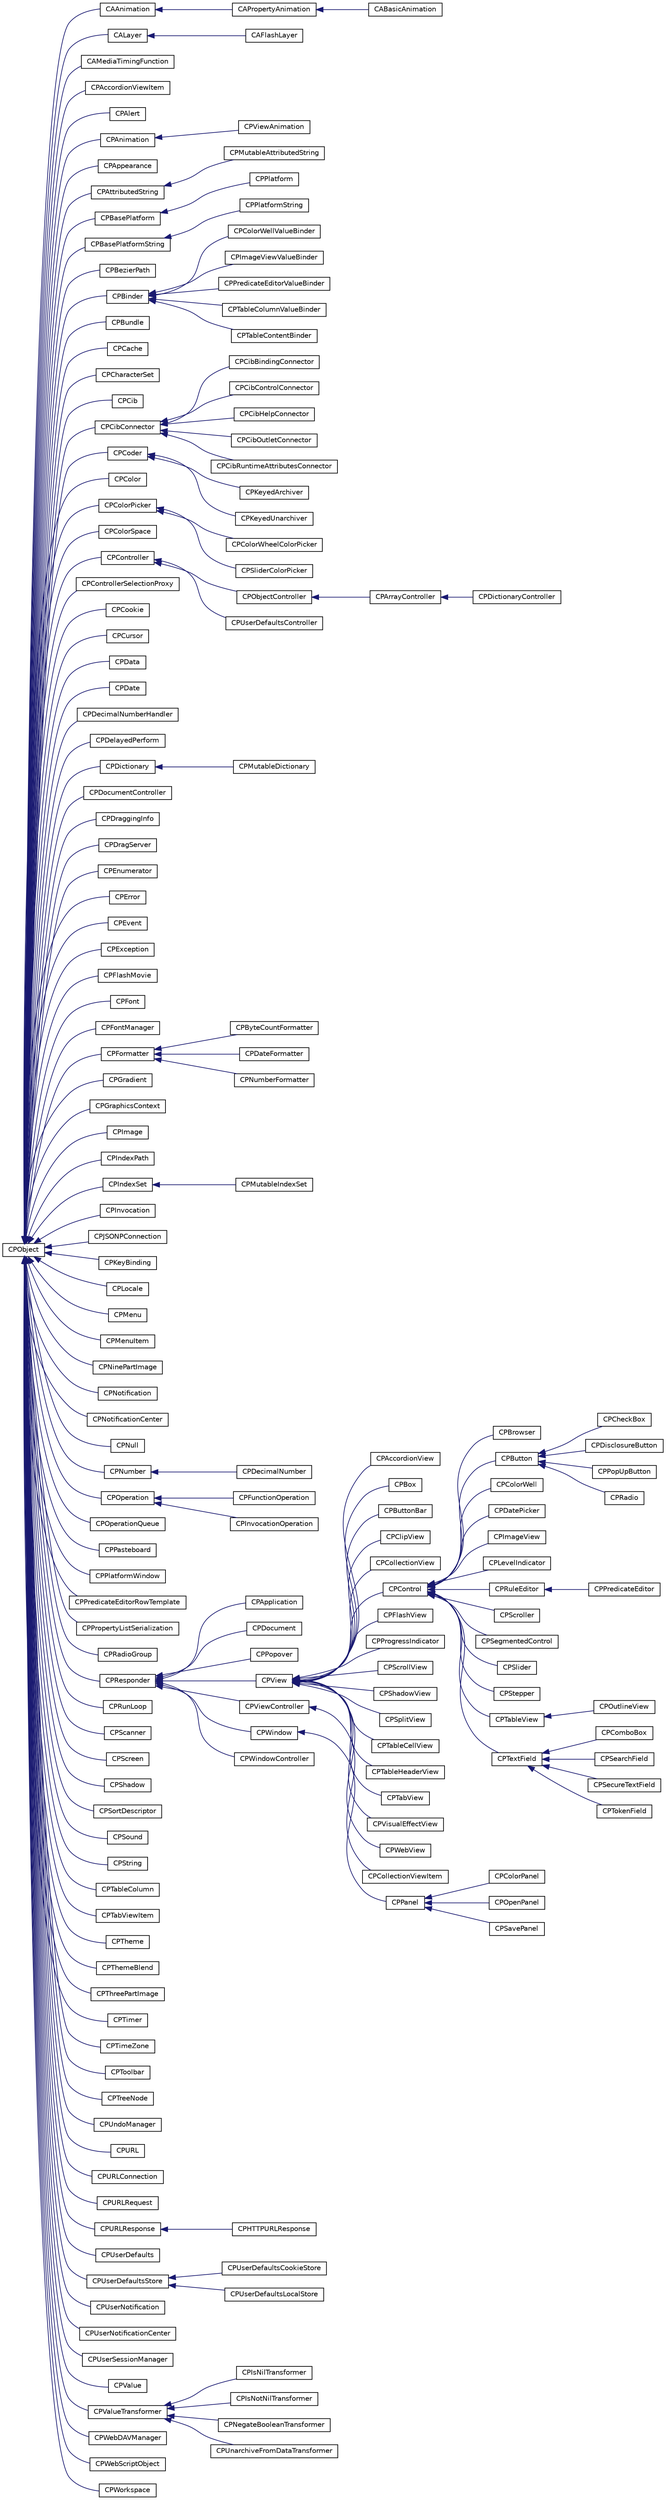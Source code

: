 digraph "Graphical Class Hierarchy"
{
  edge [fontname="Helvetica",fontsize="10",labelfontname="Helvetica",labelfontsize="10"];
  node [fontname="Helvetica",fontsize="10",shape=record];
  rankdir="LR";
  Node1 [label="CPObject",height=0.2,width=0.4,color="black", fillcolor="white", style="filled",URL="$class_c_p_object.html"];
  Node1 -> Node2 [dir="back",color="midnightblue",fontsize="10",style="solid",fontname="Helvetica"];
  Node2 [label="CAAnimation",height=0.2,width=0.4,color="black", fillcolor="white", style="filled",URL="$interface_c_a_animation.html"];
  Node2 -> Node3 [dir="back",color="midnightblue",fontsize="10",style="solid",fontname="Helvetica"];
  Node3 [label="CAPropertyAnimation",height=0.2,width=0.4,color="black", fillcolor="white", style="filled",URL="$class_c_a_property_animation.html"];
  Node3 -> Node4 [dir="back",color="midnightblue",fontsize="10",style="solid",fontname="Helvetica"];
  Node4 [label="CABasicAnimation",height=0.2,width=0.4,color="black", fillcolor="white", style="filled",URL="$class_c_a_basic_animation.html"];
  Node1 -> Node5 [dir="back",color="midnightblue",fontsize="10",style="solid",fontname="Helvetica"];
  Node5 [label="CALayer",height=0.2,width=0.4,color="black", fillcolor="white", style="filled",URL="$interface_c_a_layer.html"];
  Node5 -> Node6 [dir="back",color="midnightblue",fontsize="10",style="solid",fontname="Helvetica"];
  Node6 [label="CAFlashLayer",height=0.2,width=0.4,color="black", fillcolor="white", style="filled",URL="$interface_c_a_flash_layer.html"];
  Node1 -> Node7 [dir="back",color="midnightblue",fontsize="10",style="solid",fontname="Helvetica"];
  Node7 [label="CAMediaTimingFunction",height=0.2,width=0.4,color="black", fillcolor="white", style="filled",URL="$interface_c_a_media_timing_function.html"];
  Node1 -> Node8 [dir="back",color="midnightblue",fontsize="10",style="solid",fontname="Helvetica"];
  Node8 [label="CPAccordionViewItem",height=0.2,width=0.4,color="black", fillcolor="white", style="filled",URL="$class_c_p_accordion_view_item.html"];
  Node1 -> Node9 [dir="back",color="midnightblue",fontsize="10",style="solid",fontname="Helvetica"];
  Node9 [label="CPAlert",height=0.2,width=0.4,color="black", fillcolor="white", style="filled",URL="$interface_c_p_alert.html"];
  Node1 -> Node10 [dir="back",color="midnightblue",fontsize="10",style="solid",fontname="Helvetica"];
  Node10 [label="CPAnimation",height=0.2,width=0.4,color="black", fillcolor="white", style="filled",URL="$interface_c_p_animation.html"];
  Node10 -> Node11 [dir="back",color="midnightblue",fontsize="10",style="solid",fontname="Helvetica"];
  Node11 [label="CPViewAnimation",height=0.2,width=0.4,color="black", fillcolor="white", style="filled",URL="$interface_c_p_view_animation.html"];
  Node1 -> Node12 [dir="back",color="midnightblue",fontsize="10",style="solid",fontname="Helvetica"];
  Node12 [label="CPAppearance",height=0.2,width=0.4,color="black", fillcolor="white", style="filled",URL="$interface_c_p_appearance.html"];
  Node1 -> Node13 [dir="back",color="midnightblue",fontsize="10",style="solid",fontname="Helvetica"];
  Node13 [label="CPAttributedString",height=0.2,width=0.4,color="black", fillcolor="white", style="filled",URL="$interface_c_p_attributed_string.html",tooltip="A mutable character string with attributes. "];
  Node13 -> Node14 [dir="back",color="midnightblue",fontsize="10",style="solid",fontname="Helvetica"];
  Node14 [label="CPMutableAttributedString",height=0.2,width=0.4,color="black", fillcolor="white", style="filled",URL="$class_c_p_mutable_attributed_string.html"];
  Node1 -> Node15 [dir="back",color="midnightblue",fontsize="10",style="solid",fontname="Helvetica"];
  Node15 [label="CPBasePlatform",height=0.2,width=0.4,color="black", fillcolor="white", style="filled",URL="$interface_c_p_base_platform.html"];
  Node15 -> Node16 [dir="back",color="midnightblue",fontsize="10",style="solid",fontname="Helvetica"];
  Node16 [label="CPPlatform",height=0.2,width=0.4,color="black", fillcolor="white", style="filled",URL="$interface_c_p_platform.html"];
  Node1 -> Node17 [dir="back",color="midnightblue",fontsize="10",style="solid",fontname="Helvetica"];
  Node17 [label="CPBasePlatformString",height=0.2,width=0.4,color="black", fillcolor="white", style="filled",URL="$interface_c_p_base_platform_string.html"];
  Node17 -> Node18 [dir="back",color="midnightblue",fontsize="10",style="solid",fontname="Helvetica"];
  Node18 [label="CPPlatformString",height=0.2,width=0.4,color="black", fillcolor="white", style="filled",URL="$interface_c_p_platform_string.html"];
  Node1 -> Node19 [dir="back",color="midnightblue",fontsize="10",style="solid",fontname="Helvetica"];
  Node19 [label="CPBezierPath",height=0.2,width=0.4,color="black", fillcolor="white", style="filled",URL="$interface_c_p_bezier_path.html"];
  Node1 -> Node20 [dir="back",color="midnightblue",fontsize="10",style="solid",fontname="Helvetica"];
  Node20 [label="CPBinder",height=0.2,width=0.4,color="black", fillcolor="white", style="filled",URL="$interface_c_p_binder.html"];
  Node20 -> Node21 [dir="back",color="midnightblue",fontsize="10",style="solid",fontname="Helvetica"];
  Node21 [label="CPColorWellValueBinder",height=0.2,width=0.4,color="black", fillcolor="white", style="filled",URL="$class_c_p_color_well_value_binder.html"];
  Node20 -> Node22 [dir="back",color="midnightblue",fontsize="10",style="solid",fontname="Helvetica"];
  Node22 [label="CPImageViewValueBinder",height=0.2,width=0.4,color="black", fillcolor="white", style="filled",URL="$class_c_p_image_view_value_binder.html"];
  Node20 -> Node23 [dir="back",color="midnightblue",fontsize="10",style="solid",fontname="Helvetica"];
  Node23 [label="CPPredicateEditorValueBinder",height=0.2,width=0.4,color="black", fillcolor="white", style="filled",URL="$interface_c_p_predicate_editor_value_binder.html"];
  Node20 -> Node24 [dir="back",color="midnightblue",fontsize="10",style="solid",fontname="Helvetica"];
  Node24 [label="CPTableColumnValueBinder",height=0.2,width=0.4,color="black", fillcolor="white", style="filled",URL="$class_c_p_table_column_value_binder.html"];
  Node20 -> Node25 [dir="back",color="midnightblue",fontsize="10",style="solid",fontname="Helvetica"];
  Node25 [label="CPTableContentBinder",height=0.2,width=0.4,color="black", fillcolor="white", style="filled",URL="$interface_c_p_table_content_binder.html"];
  Node1 -> Node26 [dir="back",color="midnightblue",fontsize="10",style="solid",fontname="Helvetica"];
  Node26 [label="CPBundle",height=0.2,width=0.4,color="black", fillcolor="white", style="filled",URL="$interface_c_p_bundle.html"];
  Node1 -> Node27 [dir="back",color="midnightblue",fontsize="10",style="solid",fontname="Helvetica"];
  Node27 [label="CPCache",height=0.2,width=0.4,color="black", fillcolor="white", style="filled",URL="$interface_c_p_cache.html",tooltip="A collection-like container with discardable objects. "];
  Node1 -> Node28 [dir="back",color="midnightblue",fontsize="10",style="solid",fontname="Helvetica"];
  Node28 [label="CPCharacterSet",height=0.2,width=0.4,color="black", fillcolor="white", style="filled",URL="$interface_c_p_character_set.html"];
  Node1 -> Node29 [dir="back",color="midnightblue",fontsize="10",style="solid",fontname="Helvetica"];
  Node29 [label="CPCib",height=0.2,width=0.4,color="black", fillcolor="white", style="filled",URL="$interface_c_p_cib.html"];
  Node1 -> Node30 [dir="back",color="midnightblue",fontsize="10",style="solid",fontname="Helvetica"];
  Node30 [label="CPCibConnector",height=0.2,width=0.4,color="black", fillcolor="white", style="filled",URL="$interface_c_p_cib_connector.html"];
  Node30 -> Node31 [dir="back",color="midnightblue",fontsize="10",style="solid",fontname="Helvetica"];
  Node31 [label="CPCibBindingConnector",height=0.2,width=0.4,color="black", fillcolor="white", style="filled",URL="$interface_c_p_cib_binding_connector.html"];
  Node30 -> Node32 [dir="back",color="midnightblue",fontsize="10",style="solid",fontname="Helvetica"];
  Node32 [label="CPCibControlConnector",height=0.2,width=0.4,color="black", fillcolor="white", style="filled",URL="$interface_c_p_cib_control_connector.html"];
  Node30 -> Node33 [dir="back",color="midnightblue",fontsize="10",style="solid",fontname="Helvetica"];
  Node33 [label="CPCibHelpConnector",height=0.2,width=0.4,color="black", fillcolor="white", style="filled",URL="$interface_c_p_cib_help_connector.html"];
  Node30 -> Node34 [dir="back",color="midnightblue",fontsize="10",style="solid",fontname="Helvetica"];
  Node34 [label="CPCibOutletConnector",height=0.2,width=0.4,color="black", fillcolor="white", style="filled",URL="$interface_c_p_cib_outlet_connector.html"];
  Node30 -> Node35 [dir="back",color="midnightblue",fontsize="10",style="solid",fontname="Helvetica"];
  Node35 [label="CPCibRuntimeAttributesConnector",height=0.2,width=0.4,color="black", fillcolor="white", style="filled",URL="$interface_c_p_cib_runtime_attributes_connector.html"];
  Node1 -> Node36 [dir="back",color="midnightblue",fontsize="10",style="solid",fontname="Helvetica"];
  Node36 [label="CPCoder",height=0.2,width=0.4,color="black", fillcolor="white", style="filled",URL="$interface_c_p_coder.html",tooltip="Defines methods for use when archiving & restoring (enc/decoding). "];
  Node36 -> Node37 [dir="back",color="midnightblue",fontsize="10",style="solid",fontname="Helvetica"];
  Node37 [label="CPKeyedArchiver",height=0.2,width=0.4,color="black", fillcolor="white", style="filled",URL="$interface_c_p_keyed_archiver.html",tooltip="Implements keyed archiving of object graphs (e.g. for storing data). "];
  Node36 -> Node38 [dir="back",color="midnightblue",fontsize="10",style="solid",fontname="Helvetica"];
  Node38 [label="CPKeyedUnarchiver",height=0.2,width=0.4,color="black", fillcolor="white", style="filled",URL="$interface_c_p_keyed_unarchiver.html",tooltip="Unarchives objects created using CPKeyedArchiver. "];
  Node1 -> Node39 [dir="back",color="midnightblue",fontsize="10",style="solid",fontname="Helvetica"];
  Node39 [label="CPColor",height=0.2,width=0.4,color="black", fillcolor="white", style="filled",URL="$interface_c_p_color.html"];
  Node1 -> Node40 [dir="back",color="midnightblue",fontsize="10",style="solid",fontname="Helvetica"];
  Node40 [label="CPColorPicker",height=0.2,width=0.4,color="black", fillcolor="white", style="filled",URL="$interface_c_p_color_picker.html"];
  Node40 -> Node41 [dir="back",color="midnightblue",fontsize="10",style="solid",fontname="Helvetica"];
  Node41 [label="CPColorWheelColorPicker",height=0.2,width=0.4,color="black", fillcolor="white", style="filled",URL="$class_c_p_color_wheel_color_picker.html"];
  Node40 -> Node42 [dir="back",color="midnightblue",fontsize="10",style="solid",fontname="Helvetica"];
  Node42 [label="CPSliderColorPicker",height=0.2,width=0.4,color="black", fillcolor="white", style="filled",URL="$interface_c_p_slider_color_picker.html"];
  Node1 -> Node43 [dir="back",color="midnightblue",fontsize="10",style="solid",fontname="Helvetica"];
  Node43 [label="CPColorSpace",height=0.2,width=0.4,color="black", fillcolor="white", style="filled",URL="$interface_c_p_color_space.html"];
  Node1 -> Node44 [dir="back",color="midnightblue",fontsize="10",style="solid",fontname="Helvetica"];
  Node44 [label="CPController",height=0.2,width=0.4,color="black", fillcolor="white", style="filled",URL="$interface_c_p_controller.html"];
  Node44 -> Node45 [dir="back",color="midnightblue",fontsize="10",style="solid",fontname="Helvetica"];
  Node45 [label="CPObjectController",height=0.2,width=0.4,color="black", fillcolor="white", style="filled",URL="$interface_c_p_object_controller.html"];
  Node45 -> Node46 [dir="back",color="midnightblue",fontsize="10",style="solid",fontname="Helvetica"];
  Node46 [label="CPArrayController",height=0.2,width=0.4,color="black", fillcolor="white", style="filled",URL="$interface_c_p_array_controller.html"];
  Node46 -> Node47 [dir="back",color="midnightblue",fontsize="10",style="solid",fontname="Helvetica"];
  Node47 [label="CPDictionaryController",height=0.2,width=0.4,color="black", fillcolor="white", style="filled",URL="$interface_c_p_dictionary_controller.html"];
  Node44 -> Node48 [dir="back",color="midnightblue",fontsize="10",style="solid",fontname="Helvetica"];
  Node48 [label="CPUserDefaultsController",height=0.2,width=0.4,color="black", fillcolor="white", style="filled",URL="$interface_c_p_user_defaults_controller.html"];
  Node1 -> Node49 [dir="back",color="midnightblue",fontsize="10",style="solid",fontname="Helvetica"];
  Node49 [label="CPControllerSelectionProxy",height=0.2,width=0.4,color="black", fillcolor="white", style="filled",URL="$interface_c_p_controller_selection_proxy.html"];
  Node1 -> Node50 [dir="back",color="midnightblue",fontsize="10",style="solid",fontname="Helvetica"];
  Node50 [label="CPCookie",height=0.2,width=0.4,color="black", fillcolor="white", style="filled",URL="$interface_c_p_cookie.html"];
  Node1 -> Node51 [dir="back",color="midnightblue",fontsize="10",style="solid",fontname="Helvetica"];
  Node51 [label="CPCursor",height=0.2,width=0.4,color="black", fillcolor="white", style="filled",URL="$interface_c_p_cursor.html"];
  Node1 -> Node52 [dir="back",color="midnightblue",fontsize="10",style="solid",fontname="Helvetica"];
  Node52 [label="CPData",height=0.2,width=0.4,color="black", fillcolor="white", style="filled",URL="$interface_c_p_data.html",tooltip="A Cappuccino wrapper for any data type. "];
  Node1 -> Node53 [dir="back",color="midnightblue",fontsize="10",style="solid",fontname="Helvetica"];
  Node53 [label="CPDate",height=0.2,width=0.4,color="black", fillcolor="white", style="filled",URL="$interface_c_p_date.html",tooltip="A representation of a single point in time. "];
  Node1 -> Node54 [dir="back",color="midnightblue",fontsize="10",style="solid",fontname="Helvetica"];
  Node54 [label="CPDecimalNumberHandler",height=0.2,width=0.4,color="black", fillcolor="white", style="filled",URL="$class_c_p_decimal_number_handler.html",tooltip="Decimal floating point number exception and rounding behavior. This class is mutable. "];
  Node1 -> Node55 [dir="back",color="midnightblue",fontsize="10",style="solid",fontname="Helvetica"];
  Node55 [label="CPDelayedPerform",height=0.2,width=0.4,color="black", fillcolor="white", style="filled",URL="$interface_c_p_delayed_perform.html"];
  Node1 -> Node56 [dir="back",color="midnightblue",fontsize="10",style="solid",fontname="Helvetica"];
  Node56 [label="CPDictionary",height=0.2,width=0.4,color="black", fillcolor="white", style="filled",URL="$interface_c_p_dictionary.html",tooltip="A mutable key-value pair collection. "];
  Node56 -> Node57 [dir="back",color="midnightblue",fontsize="10",style="solid",fontname="Helvetica"];
  Node57 [label="CPMutableDictionary",height=0.2,width=0.4,color="black", fillcolor="white", style="filled",URL="$class_c_p_mutable_dictionary.html"];
  Node1 -> Node58 [dir="back",color="midnightblue",fontsize="10",style="solid",fontname="Helvetica"];
  Node58 [label="CPDocumentController",height=0.2,width=0.4,color="black", fillcolor="white", style="filled",URL="$interface_c_p_document_controller.html"];
  Node1 -> Node59 [dir="back",color="midnightblue",fontsize="10",style="solid",fontname="Helvetica"];
  Node59 [label="CPDraggingInfo",height=0.2,width=0.4,color="black", fillcolor="white", style="filled",URL="$interface_c_p_dragging_info.html"];
  Node1 -> Node60 [dir="back",color="midnightblue",fontsize="10",style="solid",fontname="Helvetica"];
  Node60 [label="CPDragServer",height=0.2,width=0.4,color="black", fillcolor="white", style="filled",URL="$interface_c_p_drag_server.html"];
  Node1 -> Node61 [dir="back",color="midnightblue",fontsize="10",style="solid",fontname="Helvetica"];
  Node61 [label="CPEnumerator",height=0.2,width=0.4,color="black", fillcolor="white", style="filled",URL="$interface_c_p_enumerator.html",tooltip="Defines an interface for enumerators. "];
  Node1 -> Node62 [dir="back",color="midnightblue",fontsize="10",style="solid",fontname="Helvetica"];
  Node62 [label="CPError",height=0.2,width=0.4,color="black", fillcolor="white", style="filled",URL="$interface_c_p_error.html",tooltip="Used for encapsulating, presenting, and recovery from errors. "];
  Node1 -> Node63 [dir="back",color="midnightblue",fontsize="10",style="solid",fontname="Helvetica"];
  Node63 [label="CPEvent",height=0.2,width=0.4,color="black", fillcolor="white", style="filled",URL="$interface_c_p_event.html"];
  Node1 -> Node64 [dir="back",color="midnightblue",fontsize="10",style="solid",fontname="Helvetica"];
  Node64 [label="CPException",height=0.2,width=0.4,color="black", fillcolor="white", style="filled",URL="$interface_c_p_exception.html",tooltip="Used to implement exception handling (creating & raising). "];
  Node1 -> Node65 [dir="back",color="midnightblue",fontsize="10",style="solid",fontname="Helvetica"];
  Node65 [label="CPFlashMovie",height=0.2,width=0.4,color="black", fillcolor="white", style="filled",URL="$interface_c_p_flash_movie.html"];
  Node1 -> Node66 [dir="back",color="midnightblue",fontsize="10",style="solid",fontname="Helvetica"];
  Node66 [label="CPFont",height=0.2,width=0.4,color="black", fillcolor="white", style="filled",URL="$interface_c_p_font.html"];
  Node1 -> Node67 [dir="back",color="midnightblue",fontsize="10",style="solid",fontname="Helvetica"];
  Node67 [label="CPFontManager",height=0.2,width=0.4,color="black", fillcolor="white", style="filled",URL="$interface_c_p_font_manager.html"];
  Node1 -> Node68 [dir="back",color="midnightblue",fontsize="10",style="solid",fontname="Helvetica"];
  Node68 [label="CPFormatter",height=0.2,width=0.4,color="black", fillcolor="white", style="filled",URL="$interface_c_p_formatter.html",tooltip="CPFormatter is an abstract class that declares an interface for objects that create, interpret, and validate the textual representation of cell contents. The Foundation framework provides two concrete subclasses of CPFormatter to generate these objects: CPNumberFormatter and CPDateFormatter. "];
  Node68 -> Node69 [dir="back",color="midnightblue",fontsize="10",style="solid",fontname="Helvetica"];
  Node69 [label="CPByteCountFormatter",height=0.2,width=0.4,color="black", fillcolor="white", style="filled",URL="$interface_c_p_byte_count_formatter.html"];
  Node68 -> Node70 [dir="back",color="midnightblue",fontsize="10",style="solid",fontname="Helvetica"];
  Node70 [label="CPDateFormatter",height=0.2,width=0.4,color="black", fillcolor="white", style="filled",URL="$interface_c_p_date_formatter.html"];
  Node68 -> Node71 [dir="back",color="midnightblue",fontsize="10",style="solid",fontname="Helvetica"];
  Node71 [label="CPNumberFormatter",height=0.2,width=0.4,color="black", fillcolor="white", style="filled",URL="$interface_c_p_number_formatter.html"];
  Node1 -> Node72 [dir="back",color="midnightblue",fontsize="10",style="solid",fontname="Helvetica"];
  Node72 [label="CPGradient",height=0.2,width=0.4,color="black", fillcolor="white", style="filled",URL="$interface_c_p_gradient.html"];
  Node1 -> Node73 [dir="back",color="midnightblue",fontsize="10",style="solid",fontname="Helvetica"];
  Node73 [label="CPGraphicsContext",height=0.2,width=0.4,color="black", fillcolor="white", style="filled",URL="$interface_c_p_graphics_context.html"];
  Node1 -> Node74 [dir="back",color="midnightblue",fontsize="10",style="solid",fontname="Helvetica"];
  Node74 [label="CPImage",height=0.2,width=0.4,color="black", fillcolor="white", style="filled",URL="$interface_c_p_image.html"];
  Node1 -> Node75 [dir="back",color="midnightblue",fontsize="10",style="solid",fontname="Helvetica"];
  Node75 [label="CPIndexPath",height=0.2,width=0.4,color="black", fillcolor="white", style="filled",URL="$interface_c_p_index_path.html"];
  Node1 -> Node76 [dir="back",color="midnightblue",fontsize="10",style="solid",fontname="Helvetica"];
  Node76 [label="CPIndexSet",height=0.2,width=0.4,color="black", fillcolor="white", style="filled",URL="$interface_c_p_index_set.html",tooltip="A collection of unique integers. "];
  Node76 -> Node77 [dir="back",color="midnightblue",fontsize="10",style="solid",fontname="Helvetica"];
  Node77 [label="CPMutableIndexSet",height=0.2,width=0.4,color="black", fillcolor="white", style="filled",URL="$class_c_p_mutable_index_set.html"];
  Node1 -> Node78 [dir="back",color="midnightblue",fontsize="10",style="solid",fontname="Helvetica"];
  Node78 [label="CPInvocation",height=0.2,width=0.4,color="black", fillcolor="white", style="filled",URL="$interface_c_p_invocation.html",tooltip="An object representation of a message. "];
  Node1 -> Node79 [dir="back",color="midnightblue",fontsize="10",style="solid",fontname="Helvetica"];
  Node79 [label="CPJSONPConnection",height=0.2,width=0.4,color="black", fillcolor="white", style="filled",URL="$interface_c_p_j_s_o_n_p_connection.html",tooltip="Allows cross domain connections using JSONP protocol. "];
  Node1 -> Node80 [dir="back",color="midnightblue",fontsize="10",style="solid",fontname="Helvetica"];
  Node80 [label="CPKeyBinding",height=0.2,width=0.4,color="black", fillcolor="white", style="filled",URL="$interface_c_p_key_binding.html"];
  Node1 -> Node81 [dir="back",color="midnightblue",fontsize="10",style="solid",fontname="Helvetica"];
  Node81 [label="CPLocale",height=0.2,width=0.4,color="black", fillcolor="white", style="filled",URL="$interface_c_p_locale.html"];
  Node1 -> Node82 [dir="back",color="midnightblue",fontsize="10",style="solid",fontname="Helvetica"];
  Node82 [label="CPMenu",height=0.2,width=0.4,color="black", fillcolor="white", style="filled",URL="$interface_c_p_menu.html"];
  Node1 -> Node83 [dir="back",color="midnightblue",fontsize="10",style="solid",fontname="Helvetica"];
  Node83 [label="CPMenuItem",height=0.2,width=0.4,color="black", fillcolor="white", style="filled",URL="$interface_c_p_menu_item.html"];
  Node1 -> Node84 [dir="back",color="midnightblue",fontsize="10",style="solid",fontname="Helvetica"];
  Node84 [label="CPNinePartImage",height=0.2,width=0.4,color="black", fillcolor="white", style="filled",URL="$class_c_p_nine_part_image.html"];
  Node1 -> Node85 [dir="back",color="midnightblue",fontsize="10",style="solid",fontname="Helvetica"];
  Node85 [label="CPNotification",height=0.2,width=0.4,color="black", fillcolor="white", style="filled",URL="$interface_c_p_notification.html",tooltip="A notification that can be posted to a CPNotificationCenter. "];
  Node1 -> Node86 [dir="back",color="midnightblue",fontsize="10",style="solid",fontname="Helvetica"];
  Node86 [label="CPNotificationCenter",height=0.2,width=0.4,color="black", fillcolor="white", style="filled",URL="$interface_c_p_notification_center.html",tooltip="Sends messages (CPNotification) between objects. "];
  Node1 -> Node87 [dir="back",color="midnightblue",fontsize="10",style="solid",fontname="Helvetica"];
  Node87 [label="CPNull",height=0.2,width=0.4,color="black", fillcolor="white", style="filled",URL="$interface_c_p_null.html",tooltip="An object representation of nil. "];
  Node1 -> Node88 [dir="back",color="midnightblue",fontsize="10",style="solid",fontname="Helvetica"];
  Node88 [label="CPNumber",height=0.2,width=0.4,color="black", fillcolor="white", style="filled",URL="$interface_c_p_number.html",tooltip="A bridged object to native Javascript numbers. "];
  Node88 -> Node89 [dir="back",color="midnightblue",fontsize="10",style="solid",fontname="Helvetica"];
  Node89 [label="CPDecimalNumber",height=0.2,width=0.4,color="black", fillcolor="white", style="filled",URL="$interface_c_p_decimal_number.html",tooltip="Decimal floating point number. "];
  Node1 -> Node90 [dir="back",color="midnightblue",fontsize="10",style="solid",fontname="Helvetica"];
  Node90 [label="CPOperation",height=0.2,width=0.4,color="black", fillcolor="white", style="filled",URL="$interface_c_p_operation.html",tooltip="Represents an operation that can be run in an CPOperationQueue. "];
  Node90 -> Node91 [dir="back",color="midnightblue",fontsize="10",style="solid",fontname="Helvetica"];
  Node91 [label="CPFunctionOperation",height=0.2,width=0.4,color="black", fillcolor="white", style="filled",URL="$interface_c_p_function_operation.html",tooltip="Represents an operation using a JavaScript function that can be run in an CPOperationQueue. "];
  Node90 -> Node92 [dir="back",color="midnightblue",fontsize="10",style="solid",fontname="Helvetica"];
  Node92 [label="CPInvocationOperation",height=0.2,width=0.4,color="black", fillcolor="white", style="filled",URL="$interface_c_p_invocation_operation.html",tooltip="Represents an operation using an invocation that can be run in an CPOperationQueue. "];
  Node1 -> Node93 [dir="back",color="midnightblue",fontsize="10",style="solid",fontname="Helvetica"];
  Node93 [label="CPOperationQueue",height=0.2,width=0.4,color="black", fillcolor="white", style="filled",URL="$interface_c_p_operation_queue.html",tooltip="Represents an operation queue that can run CPOperations. "];
  Node1 -> Node94 [dir="back",color="midnightblue",fontsize="10",style="solid",fontname="Helvetica"];
  Node94 [label="CPPasteboard",height=0.2,width=0.4,color="black", fillcolor="white", style="filled",URL="$interface_c_p_pasteboard.html"];
  Node1 -> Node95 [dir="back",color="midnightblue",fontsize="10",style="solid",fontname="Helvetica"];
  Node95 [label="CPPlatformWindow",height=0.2,width=0.4,color="black", fillcolor="white", style="filled",URL="$interface_c_p_platform_window.html"];
  Node1 -> Node96 [dir="back",color="midnightblue",fontsize="10",style="solid",fontname="Helvetica"];
  Node96 [label="CPPredicateEditorRowTemplate",height=0.2,width=0.4,color="black", fillcolor="white", style="filled",URL="$interface_c_p_predicate_editor_row_template.html"];
  Node1 -> Node97 [dir="back",color="midnightblue",fontsize="10",style="solid",fontname="Helvetica"];
  Node97 [label="CPPropertyListSerialization",height=0.2,width=0.4,color="black", fillcolor="white", style="filled",URL="$interface_c_p_property_list_serialization.html"];
  Node1 -> Node98 [dir="back",color="midnightblue",fontsize="10",style="solid",fontname="Helvetica"];
  Node98 [label="CPRadioGroup",height=0.2,width=0.4,color="black", fillcolor="white", style="filled",URL="$class_c_p_radio_group.html"];
  Node1 -> Node99 [dir="back",color="midnightblue",fontsize="10",style="solid",fontname="Helvetica"];
  Node99 [label="CPResponder",height=0.2,width=0.4,color="black", fillcolor="white", style="filled",URL="$interface_c_p_responder.html"];
  Node99 -> Node100 [dir="back",color="midnightblue",fontsize="10",style="solid",fontname="Helvetica"];
  Node100 [label="CPApplication",height=0.2,width=0.4,color="black", fillcolor="white", style="filled",URL="$interface_c_p_application.html"];
  Node99 -> Node101 [dir="back",color="midnightblue",fontsize="10",style="solid",fontname="Helvetica"];
  Node101 [label="CPDocument",height=0.2,width=0.4,color="black", fillcolor="white", style="filled",URL="$interface_c_p_document.html"];
  Node99 -> Node102 [dir="back",color="midnightblue",fontsize="10",style="solid",fontname="Helvetica"];
  Node102 [label="CPPopover",height=0.2,width=0.4,color="black", fillcolor="white", style="filled",URL="$interface_c_p_popover.html"];
  Node99 -> Node103 [dir="back",color="midnightblue",fontsize="10",style="solid",fontname="Helvetica"];
  Node103 [label="CPView",height=0.2,width=0.4,color="black", fillcolor="white", style="filled",URL="$interface_c_p_view.html"];
  Node103 -> Node104 [dir="back",color="midnightblue",fontsize="10",style="solid",fontname="Helvetica"];
  Node104 [label="CPAccordionView",height=0.2,width=0.4,color="black", fillcolor="white", style="filled",URL="$interface_c_p_accordion_view.html"];
  Node103 -> Node105 [dir="back",color="midnightblue",fontsize="10",style="solid",fontname="Helvetica"];
  Node105 [label="CPBox",height=0.2,width=0.4,color="black", fillcolor="white", style="filled",URL="$interface_c_p_box.html"];
  Node103 -> Node106 [dir="back",color="midnightblue",fontsize="10",style="solid",fontname="Helvetica"];
  Node106 [label="CPButtonBar",height=0.2,width=0.4,color="black", fillcolor="white", style="filled",URL="$interface_c_p_button_bar.html"];
  Node103 -> Node107 [dir="back",color="midnightblue",fontsize="10",style="solid",fontname="Helvetica"];
  Node107 [label="CPClipView",height=0.2,width=0.4,color="black", fillcolor="white", style="filled",URL="$interface_c_p_clip_view.html"];
  Node103 -> Node108 [dir="back",color="midnightblue",fontsize="10",style="solid",fontname="Helvetica"];
  Node108 [label="CPCollectionView",height=0.2,width=0.4,color="black", fillcolor="white", style="filled",URL="$interface_c_p_collection_view.html"];
  Node103 -> Node109 [dir="back",color="midnightblue",fontsize="10",style="solid",fontname="Helvetica"];
  Node109 [label="CPControl",height=0.2,width=0.4,color="black", fillcolor="white", style="filled",URL="$interface_c_p_control.html"];
  Node109 -> Node110 [dir="back",color="midnightblue",fontsize="10",style="solid",fontname="Helvetica"];
  Node110 [label="CPBrowser",height=0.2,width=0.4,color="black", fillcolor="white", style="filled",URL="$interface_c_p_browser.html"];
  Node109 -> Node111 [dir="back",color="midnightblue",fontsize="10",style="solid",fontname="Helvetica"];
  Node111 [label="CPButton",height=0.2,width=0.4,color="black", fillcolor="white", style="filled",URL="$interface_c_p_button.html"];
  Node111 -> Node112 [dir="back",color="midnightblue",fontsize="10",style="solid",fontname="Helvetica"];
  Node112 [label="CPCheckBox",height=0.2,width=0.4,color="black", fillcolor="white", style="filled",URL="$interface_c_p_check_box.html"];
  Node111 -> Node113 [dir="back",color="midnightblue",fontsize="10",style="solid",fontname="Helvetica"];
  Node113 [label="CPDisclosureButton",height=0.2,width=0.4,color="black", fillcolor="white", style="filled",URL="$interface_c_p_disclosure_button.html"];
  Node111 -> Node114 [dir="back",color="midnightblue",fontsize="10",style="solid",fontname="Helvetica"];
  Node114 [label="CPPopUpButton",height=0.2,width=0.4,color="black", fillcolor="white", style="filled",URL="$interface_c_p_pop_up_button.html"];
  Node111 -> Node115 [dir="back",color="midnightblue",fontsize="10",style="solid",fontname="Helvetica"];
  Node115 [label="CPRadio",height=0.2,width=0.4,color="black", fillcolor="white", style="filled",URL="$interface_c_p_radio.html"];
  Node109 -> Node116 [dir="back",color="midnightblue",fontsize="10",style="solid",fontname="Helvetica"];
  Node116 [label="CPColorWell",height=0.2,width=0.4,color="black", fillcolor="white", style="filled",URL="$interface_c_p_color_well.html"];
  Node109 -> Node117 [dir="back",color="midnightblue",fontsize="10",style="solid",fontname="Helvetica"];
  Node117 [label="CPDatePicker",height=0.2,width=0.4,color="black", fillcolor="white", style="filled",URL="$interface_c_p_date_picker.html"];
  Node109 -> Node118 [dir="back",color="midnightblue",fontsize="10",style="solid",fontname="Helvetica"];
  Node118 [label="CPImageView",height=0.2,width=0.4,color="black", fillcolor="white", style="filled",URL="$interface_c_p_image_view.html"];
  Node109 -> Node119 [dir="back",color="midnightblue",fontsize="10",style="solid",fontname="Helvetica"];
  Node119 [label="CPLevelIndicator",height=0.2,width=0.4,color="black", fillcolor="white", style="filled",URL="$interface_c_p_level_indicator.html"];
  Node109 -> Node120 [dir="back",color="midnightblue",fontsize="10",style="solid",fontname="Helvetica"];
  Node120 [label="CPRuleEditor",height=0.2,width=0.4,color="black", fillcolor="white", style="filled",URL="$interface_c_p_rule_editor.html",tooltip="A view for creating and configuring criteria. "];
  Node120 -> Node121 [dir="back",color="midnightblue",fontsize="10",style="solid",fontname="Helvetica"];
  Node121 [label="CPPredicateEditor",height=0.2,width=0.4,color="black", fillcolor="white", style="filled",URL="$interface_c_p_predicate_editor.html"];
  Node109 -> Node122 [dir="back",color="midnightblue",fontsize="10",style="solid",fontname="Helvetica"];
  Node122 [label="CPScroller",height=0.2,width=0.4,color="black", fillcolor="white", style="filled",URL="$interface_c_p_scroller.html"];
  Node109 -> Node123 [dir="back",color="midnightblue",fontsize="10",style="solid",fontname="Helvetica"];
  Node123 [label="CPSegmentedControl",height=0.2,width=0.4,color="black", fillcolor="white", style="filled",URL="$interface_c_p_segmented_control.html"];
  Node109 -> Node124 [dir="back",color="midnightblue",fontsize="10",style="solid",fontname="Helvetica"];
  Node124 [label="CPSlider",height=0.2,width=0.4,color="black", fillcolor="white", style="filled",URL="$interface_c_p_slider.html"];
  Node109 -> Node125 [dir="back",color="midnightblue",fontsize="10",style="solid",fontname="Helvetica"];
  Node125 [label="CPStepper",height=0.2,width=0.4,color="black", fillcolor="white", style="filled",URL="$interface_c_p_stepper.html"];
  Node109 -> Node126 [dir="back",color="midnightblue",fontsize="10",style="solid",fontname="Helvetica"];
  Node126 [label="CPTableView",height=0.2,width=0.4,color="black", fillcolor="white", style="filled",URL="$interface_c_p_table_view.html"];
  Node126 -> Node127 [dir="back",color="midnightblue",fontsize="10",style="solid",fontname="Helvetica"];
  Node127 [label="CPOutlineView",height=0.2,width=0.4,color="black", fillcolor="white", style="filled",URL="$interface_c_p_outline_view.html"];
  Node109 -> Node128 [dir="back",color="midnightblue",fontsize="10",style="solid",fontname="Helvetica"];
  Node128 [label="CPTextField",height=0.2,width=0.4,color="black", fillcolor="white", style="filled",URL="$interface_c_p_text_field.html"];
  Node128 -> Node129 [dir="back",color="midnightblue",fontsize="10",style="solid",fontname="Helvetica"];
  Node129 [label="CPComboBox",height=0.2,width=0.4,color="black", fillcolor="white", style="filled",URL="$interface_c_p_combo_box.html"];
  Node128 -> Node130 [dir="back",color="midnightblue",fontsize="10",style="solid",fontname="Helvetica"];
  Node130 [label="CPSearchField",height=0.2,width=0.4,color="black", fillcolor="white", style="filled",URL="$interface_c_p_search_field.html"];
  Node128 -> Node131 [dir="back",color="midnightblue",fontsize="10",style="solid",fontname="Helvetica"];
  Node131 [label="CPSecureTextField",height=0.2,width=0.4,color="black", fillcolor="white", style="filled",URL="$interface_c_p_secure_text_field.html"];
  Node128 -> Node132 [dir="back",color="midnightblue",fontsize="10",style="solid",fontname="Helvetica"];
  Node132 [label="CPTokenField",height=0.2,width=0.4,color="black", fillcolor="white", style="filled",URL="$interface_c_p_token_field.html"];
  Node103 -> Node133 [dir="back",color="midnightblue",fontsize="10",style="solid",fontname="Helvetica"];
  Node133 [label="CPFlashView",height=0.2,width=0.4,color="black", fillcolor="white", style="filled",URL="$interface_c_p_flash_view.html"];
  Node103 -> Node134 [dir="back",color="midnightblue",fontsize="10",style="solid",fontname="Helvetica"];
  Node134 [label="CPProgressIndicator",height=0.2,width=0.4,color="black", fillcolor="white", style="filled",URL="$interface_c_p_progress_indicator.html"];
  Node103 -> Node135 [dir="back",color="midnightblue",fontsize="10",style="solid",fontname="Helvetica"];
  Node135 [label="CPScrollView",height=0.2,width=0.4,color="black", fillcolor="white", style="filled",URL="$interface_c_p_scroll_view.html"];
  Node103 -> Node136 [dir="back",color="midnightblue",fontsize="10",style="solid",fontname="Helvetica"];
  Node136 [label="CPShadowView",height=0.2,width=0.4,color="black", fillcolor="white", style="filled",URL="$interface_c_p_shadow_view.html"];
  Node103 -> Node137 [dir="back",color="midnightblue",fontsize="10",style="solid",fontname="Helvetica"];
  Node137 [label="CPSplitView",height=0.2,width=0.4,color="black", fillcolor="white", style="filled",URL="$interface_c_p_split_view.html"];
  Node103 -> Node138 [dir="back",color="midnightblue",fontsize="10",style="solid",fontname="Helvetica"];
  Node138 [label="CPTableCellView",height=0.2,width=0.4,color="black", fillcolor="white", style="filled",URL="$interface_c_p_table_cell_view.html"];
  Node103 -> Node139 [dir="back",color="midnightblue",fontsize="10",style="solid",fontname="Helvetica"];
  Node139 [label="CPTableHeaderView",height=0.2,width=0.4,color="black", fillcolor="white", style="filled",URL="$interface_c_p_table_header_view.html"];
  Node103 -> Node140 [dir="back",color="midnightblue",fontsize="10",style="solid",fontname="Helvetica"];
  Node140 [label="CPTabView",height=0.2,width=0.4,color="black", fillcolor="white", style="filled",URL="$interface_c_p_tab_view.html"];
  Node103 -> Node141 [dir="back",color="midnightblue",fontsize="10",style="solid",fontname="Helvetica"];
  Node141 [label="CPVisualEffectView",height=0.2,width=0.4,color="black", fillcolor="white", style="filled",URL="$interface_c_p_visual_effect_view.html"];
  Node103 -> Node142 [dir="back",color="midnightblue",fontsize="10",style="solid",fontname="Helvetica"];
  Node142 [label="CPWebView",height=0.2,width=0.4,color="black", fillcolor="white", style="filled",URL="$interface_c_p_web_view.html"];
  Node99 -> Node143 [dir="back",color="midnightblue",fontsize="10",style="solid",fontname="Helvetica"];
  Node143 [label="CPViewController",height=0.2,width=0.4,color="black", fillcolor="white", style="filled",URL="$interface_c_p_view_controller.html"];
  Node143 -> Node144 [dir="back",color="midnightblue",fontsize="10",style="solid",fontname="Helvetica"];
  Node144 [label="CPCollectionViewItem",height=0.2,width=0.4,color="black", fillcolor="white", style="filled",URL="$interface_c_p_collection_view_item.html"];
  Node99 -> Node145 [dir="back",color="midnightblue",fontsize="10",style="solid",fontname="Helvetica"];
  Node145 [label="CPWindow",height=0.2,width=0.4,color="black", fillcolor="white", style="filled",URL="$interface_c_p_window.html"];
  Node145 -> Node146 [dir="back",color="midnightblue",fontsize="10",style="solid",fontname="Helvetica"];
  Node146 [label="CPPanel",height=0.2,width=0.4,color="black", fillcolor="white", style="filled",URL="$interface_c_p_panel.html"];
  Node146 -> Node147 [dir="back",color="midnightblue",fontsize="10",style="solid",fontname="Helvetica"];
  Node147 [label="CPColorPanel",height=0.2,width=0.4,color="black", fillcolor="white", style="filled",URL="$interface_c_p_color_panel.html"];
  Node146 -> Node148 [dir="back",color="midnightblue",fontsize="10",style="solid",fontname="Helvetica"];
  Node148 [label="CPOpenPanel",height=0.2,width=0.4,color="black", fillcolor="white", style="filled",URL="$interface_c_p_open_panel.html"];
  Node146 -> Node149 [dir="back",color="midnightblue",fontsize="10",style="solid",fontname="Helvetica"];
  Node149 [label="CPSavePanel",height=0.2,width=0.4,color="black", fillcolor="white", style="filled",URL="$interface_c_p_save_panel.html"];
  Node99 -> Node150 [dir="back",color="midnightblue",fontsize="10",style="solid",fontname="Helvetica"];
  Node150 [label="CPWindowController",height=0.2,width=0.4,color="black", fillcolor="white", style="filled",URL="$interface_c_p_window_controller.html"];
  Node1 -> Node151 [dir="back",color="midnightblue",fontsize="10",style="solid",fontname="Helvetica"];
  Node151 [label="CPRunLoop",height=0.2,width=0.4,color="black", fillcolor="white", style="filled",URL="$interface_c_p_run_loop.html",tooltip="The main run loop for the application. "];
  Node1 -> Node152 [dir="back",color="midnightblue",fontsize="10",style="solid",fontname="Helvetica"];
  Node152 [label="CPScanner",height=0.2,width=0.4,color="black", fillcolor="white", style="filled",URL="$interface_c_p_scanner.html"];
  Node1 -> Node153 [dir="back",color="midnightblue",fontsize="10",style="solid",fontname="Helvetica"];
  Node153 [label="CPScreen",height=0.2,width=0.4,color="black", fillcolor="white", style="filled",URL="$interface_c_p_screen.html"];
  Node1 -> Node154 [dir="back",color="midnightblue",fontsize="10",style="solid",fontname="Helvetica"];
  Node154 [label="CPShadow",height=0.2,width=0.4,color="black", fillcolor="white", style="filled",URL="$interface_c_p_shadow.html"];
  Node1 -> Node155 [dir="back",color="midnightblue",fontsize="10",style="solid",fontname="Helvetica"];
  Node155 [label="CPSortDescriptor",height=0.2,width=0.4,color="black", fillcolor="white", style="filled",URL="$interface_c_p_sort_descriptor.html",tooltip="Holds attributes necessary to describe how to sort a set of objects. "];
  Node1 -> Node156 [dir="back",color="midnightblue",fontsize="10",style="solid",fontname="Helvetica"];
  Node156 [label="CPSound",height=0.2,width=0.4,color="black", fillcolor="white", style="filled",URL="$interface_c_p_sound.html"];
  Node1 -> Node157 [dir="back",color="midnightblue",fontsize="10",style="solid",fontname="Helvetica"];
  Node157 [label="CPString",height=0.2,width=0.4,color="black", fillcolor="white", style="filled",URL="$interface_c_p_string.html",tooltip="An immutable string (collection of characters). "];
  Node1 -> Node158 [dir="back",color="midnightblue",fontsize="10",style="solid",fontname="Helvetica"];
  Node158 [label="CPTableColumn",height=0.2,width=0.4,color="black", fillcolor="white", style="filled",URL="$interface_c_p_table_column.html"];
  Node1 -> Node159 [dir="back",color="midnightblue",fontsize="10",style="solid",fontname="Helvetica"];
  Node159 [label="CPTabViewItem",height=0.2,width=0.4,color="black", fillcolor="white", style="filled",URL="$interface_c_p_tab_view_item.html"];
  Node1 -> Node160 [dir="back",color="midnightblue",fontsize="10",style="solid",fontname="Helvetica"];
  Node160 [label="CPTheme",height=0.2,width=0.4,color="black", fillcolor="white", style="filled",URL="$interface_c_p_theme.html"];
  Node1 -> Node161 [dir="back",color="midnightblue",fontsize="10",style="solid",fontname="Helvetica"];
  Node161 [label="CPThemeBlend",height=0.2,width=0.4,color="black", fillcolor="white", style="filled",URL="$interface_c_p_theme_blend.html"];
  Node1 -> Node162 [dir="back",color="midnightblue",fontsize="10",style="solid",fontname="Helvetica"];
  Node162 [label="CPThreePartImage",height=0.2,width=0.4,color="black", fillcolor="white", style="filled",URL="$class_c_p_three_part_image.html"];
  Node1 -> Node163 [dir="back",color="midnightblue",fontsize="10",style="solid",fontname="Helvetica"];
  Node163 [label="CPTimer",height=0.2,width=0.4,color="black", fillcolor="white", style="filled",URL="$interface_c_p_timer.html",tooltip="A timer object that can send a message after the given time interval. "];
  Node1 -> Node164 [dir="back",color="midnightblue",fontsize="10",style="solid",fontname="Helvetica"];
  Node164 [label="CPTimeZone",height=0.2,width=0.4,color="black", fillcolor="white", style="filled",URL="$interface_c_p_time_zone.html",tooltip="CPTimeZone is a class to define the behvior of time zone object (like CPDatePicker) ..."];
  Node1 -> Node165 [dir="back",color="midnightblue",fontsize="10",style="solid",fontname="Helvetica"];
  Node165 [label="CPToolbar",height=0.2,width=0.4,color="black", fillcolor="white", style="filled",URL="$interface_c_p_toolbar.html"];
  Node1 -> Node166 [dir="back",color="midnightblue",fontsize="10",style="solid",fontname="Helvetica"];
  Node166 [label="CPTreeNode",height=0.2,width=0.4,color="black", fillcolor="white", style="filled",URL="$interface_c_p_tree_node.html"];
  Node1 -> Node167 [dir="back",color="midnightblue",fontsize="10",style="solid",fontname="Helvetica"];
  Node167 [label="CPUndoManager",height=0.2,width=0.4,color="black", fillcolor="white", style="filled",URL="$interface_c_p_undo_manager.html",tooltip="A general mechanism for user action \"undo\". "];
  Node1 -> Node168 [dir="back",color="midnightblue",fontsize="10",style="solid",fontname="Helvetica"];
  Node168 [label="CPURL",height=0.2,width=0.4,color="black", fillcolor="white", style="filled",URL="$interface_c_p_u_r_l.html"];
  Node1 -> Node169 [dir="back",color="midnightblue",fontsize="10",style="solid",fontname="Helvetica"];
  Node169 [label="CPURLConnection",height=0.2,width=0.4,color="black", fillcolor="white", style="filled",URL="$interface_c_p_u_r_l_connection.html",tooltip="Provides loading of a URL request. "];
  Node1 -> Node170 [dir="back",color="midnightblue",fontsize="10",style="solid",fontname="Helvetica"];
  Node170 [label="CPURLRequest",height=0.2,width=0.4,color="black", fillcolor="white", style="filled",URL="$interface_c_p_u_r_l_request.html",tooltip="Contains data obtained during a request made with CPURLConnection. "];
  Node1 -> Node171 [dir="back",color="midnightblue",fontsize="10",style="solid",fontname="Helvetica"];
  Node171 [label="CPURLResponse",height=0.2,width=0.4,color="black", fillcolor="white", style="filled",URL="$interface_c_p_u_r_l_response.html",tooltip="Protocol agnostic information about a request to a specific URL. "];
  Node171 -> Node172 [dir="back",color="midnightblue",fontsize="10",style="solid",fontname="Helvetica"];
  Node172 [label="CPHTTPURLResponse",height=0.2,width=0.4,color="black", fillcolor="white", style="filled",URL="$interface_c_p_h_t_t_p_u_r_l_response.html"];
  Node1 -> Node173 [dir="back",color="midnightblue",fontsize="10",style="solid",fontname="Helvetica"];
  Node173 [label="CPUserDefaults",height=0.2,width=0.4,color="black", fillcolor="white", style="filled",URL="$interface_c_p_user_defaults.html"];
  Node1 -> Node174 [dir="back",color="midnightblue",fontsize="10",style="solid",fontname="Helvetica"];
  Node174 [label="CPUserDefaultsStore",height=0.2,width=0.4,color="black", fillcolor="white", style="filled",URL="$class_c_p_user_defaults_store.html"];
  Node174 -> Node175 [dir="back",color="midnightblue",fontsize="10",style="solid",fontname="Helvetica"];
  Node175 [label="CPUserDefaultsCookieStore",height=0.2,width=0.4,color="black", fillcolor="white", style="filled",URL="$class_c_p_user_defaults_cookie_store.html"];
  Node174 -> Node176 [dir="back",color="midnightblue",fontsize="10",style="solid",fontname="Helvetica"];
  Node176 [label="CPUserDefaultsLocalStore",height=0.2,width=0.4,color="black", fillcolor="white", style="filled",URL="$class_c_p_user_defaults_local_store.html"];
  Node1 -> Node177 [dir="back",color="midnightblue",fontsize="10",style="solid",fontname="Helvetica"];
  Node177 [label="CPUserNotification",height=0.2,width=0.4,color="black", fillcolor="white", style="filled",URL="$interface_c_p_user_notification.html",tooltip="The CPUserNotification class is used to configure a notification that is scheduled for display by the..."];
  Node1 -> Node178 [dir="back",color="midnightblue",fontsize="10",style="solid",fontname="Helvetica"];
  Node178 [label="CPUserNotificationCenter",height=0.2,width=0.4,color="black", fillcolor="white", style="filled",URL="$interface_c_p_user_notification_center.html",tooltip="The CPUserNotificationCenter class delivers user notifications to the user from applications or helpe..."];
  Node1 -> Node179 [dir="back",color="midnightblue",fontsize="10",style="solid",fontname="Helvetica"];
  Node179 [label="CPUserSessionManager",height=0.2,width=0.4,color="black", fillcolor="white", style="filled",URL="$interface_c_p_user_session_manager.html"];
  Node1 -> Node180 [dir="back",color="midnightblue",fontsize="10",style="solid",fontname="Helvetica"];
  Node180 [label="CPValue",height=0.2,width=0.4,color="black", fillcolor="white", style="filled",URL="$interface_c_p_value.html",tooltip="A generic \"value\". Can be subclassed to hold specific data types. "];
  Node1 -> Node181 [dir="back",color="midnightblue",fontsize="10",style="solid",fontname="Helvetica"];
  Node181 [label="CPValueTransformer",height=0.2,width=0.4,color="black", fillcolor="white", style="filled",URL="$interface_c_p_value_transformer.html"];
  Node181 -> Node182 [dir="back",color="midnightblue",fontsize="10",style="solid",fontname="Helvetica"];
  Node182 [label="CPIsNilTransformer",height=0.2,width=0.4,color="black", fillcolor="white", style="filled",URL="$interface_c_p_is_nil_transformer.html"];
  Node181 -> Node183 [dir="back",color="midnightblue",fontsize="10",style="solid",fontname="Helvetica"];
  Node183 [label="CPIsNotNilTransformer",height=0.2,width=0.4,color="black", fillcolor="white", style="filled",URL="$interface_c_p_is_not_nil_transformer.html"];
  Node181 -> Node184 [dir="back",color="midnightblue",fontsize="10",style="solid",fontname="Helvetica"];
  Node184 [label="CPNegateBooleanTransformer",height=0.2,width=0.4,color="black", fillcolor="white", style="filled",URL="$interface_c_p_negate_boolean_transformer.html"];
  Node181 -> Node185 [dir="back",color="midnightblue",fontsize="10",style="solid",fontname="Helvetica"];
  Node185 [label="CPUnarchiveFromDataTransformer",height=0.2,width=0.4,color="black", fillcolor="white", style="filled",URL="$interface_c_p_unarchive_from_data_transformer.html"];
  Node1 -> Node186 [dir="back",color="midnightblue",fontsize="10",style="solid",fontname="Helvetica"];
  Node186 [label="CPWebDAVManager",height=0.2,width=0.4,color="black", fillcolor="white", style="filled",URL="$interface_c_p_web_d_a_v_manager.html"];
  Node1 -> Node187 [dir="back",color="midnightblue",fontsize="10",style="solid",fontname="Helvetica"];
  Node187 [label="CPWebScriptObject",height=0.2,width=0.4,color="black", fillcolor="white", style="filled",URL="$interface_c_p_web_script_object.html"];
  Node1 -> Node188 [dir="back",color="midnightblue",fontsize="10",style="solid",fontname="Helvetica"];
  Node188 [label="CPWorkspace",height=0.2,width=0.4,color="black", fillcolor="white", style="filled",URL="$interface_c_p_workspace.html"];
}
